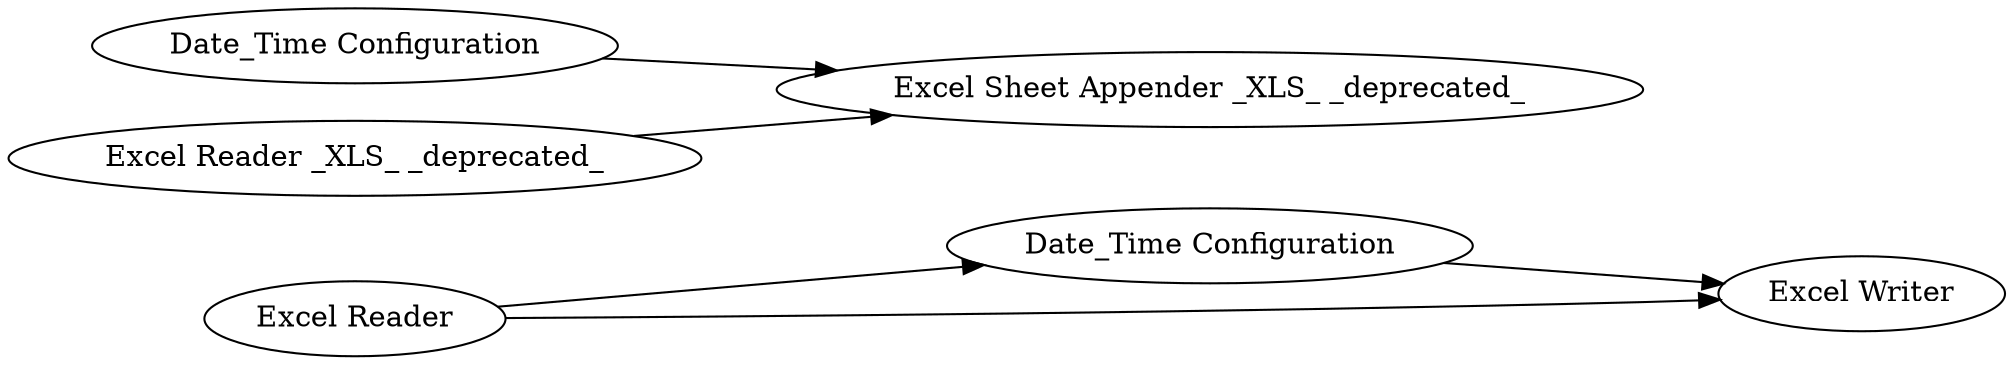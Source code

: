 digraph {
	"5680013560266879008_88" [label="Date_Time Configuration"]
	"5680013560266879008_9" [label="Date_Time Configuration"]
	"5680013560266879008_3" [label="Excel Reader _XLS_ _deprecated_"]
	"5680013560266879008_4" [label="Excel Sheet Appender _XLS_ _deprecated_"]
	"5680013560266879008_86" [label="Excel Writer"]
	"5680013560266879008_77" [label="Excel Reader"]
	"5680013560266879008_77" -> "5680013560266879008_88"
	"5680013560266879008_77" -> "5680013560266879008_86"
	"5680013560266879008_3" -> "5680013560266879008_4"
	"5680013560266879008_9" -> "5680013560266879008_4"
	"5680013560266879008_88" -> "5680013560266879008_86"
	rankdir=LR
}
